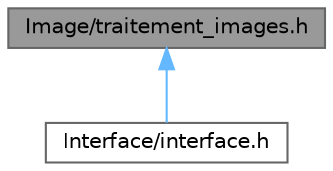 digraph "Image/traitement_images.h"
{
 // LATEX_PDF_SIZE
  bgcolor="transparent";
  edge [fontname=Helvetica,fontsize=10,labelfontname=Helvetica,labelfontsize=10];
  node [fontname=Helvetica,fontsize=10,shape=box,height=0.2,width=0.4];
  Node1 [id="Node000001",label="Image/traitement_images.h",height=0.2,width=0.4,color="gray40", fillcolor="grey60", style="filled", fontcolor="black",tooltip="Définitions et prototypes pour la gestion et le traitement des images RGB."];
  Node1 -> Node2 [id="edge1_Node000001_Node000002",dir="back",color="steelblue1",style="solid",tooltip=" "];
  Node2 [id="Node000002",label="Interface/interface.h",height=0.2,width=0.4,color="grey40", fillcolor="white", style="filled",URL="$interface_8h.html",tooltip="Définitions et prototypes pour la gestion et le traitement des interfaces."];
}
